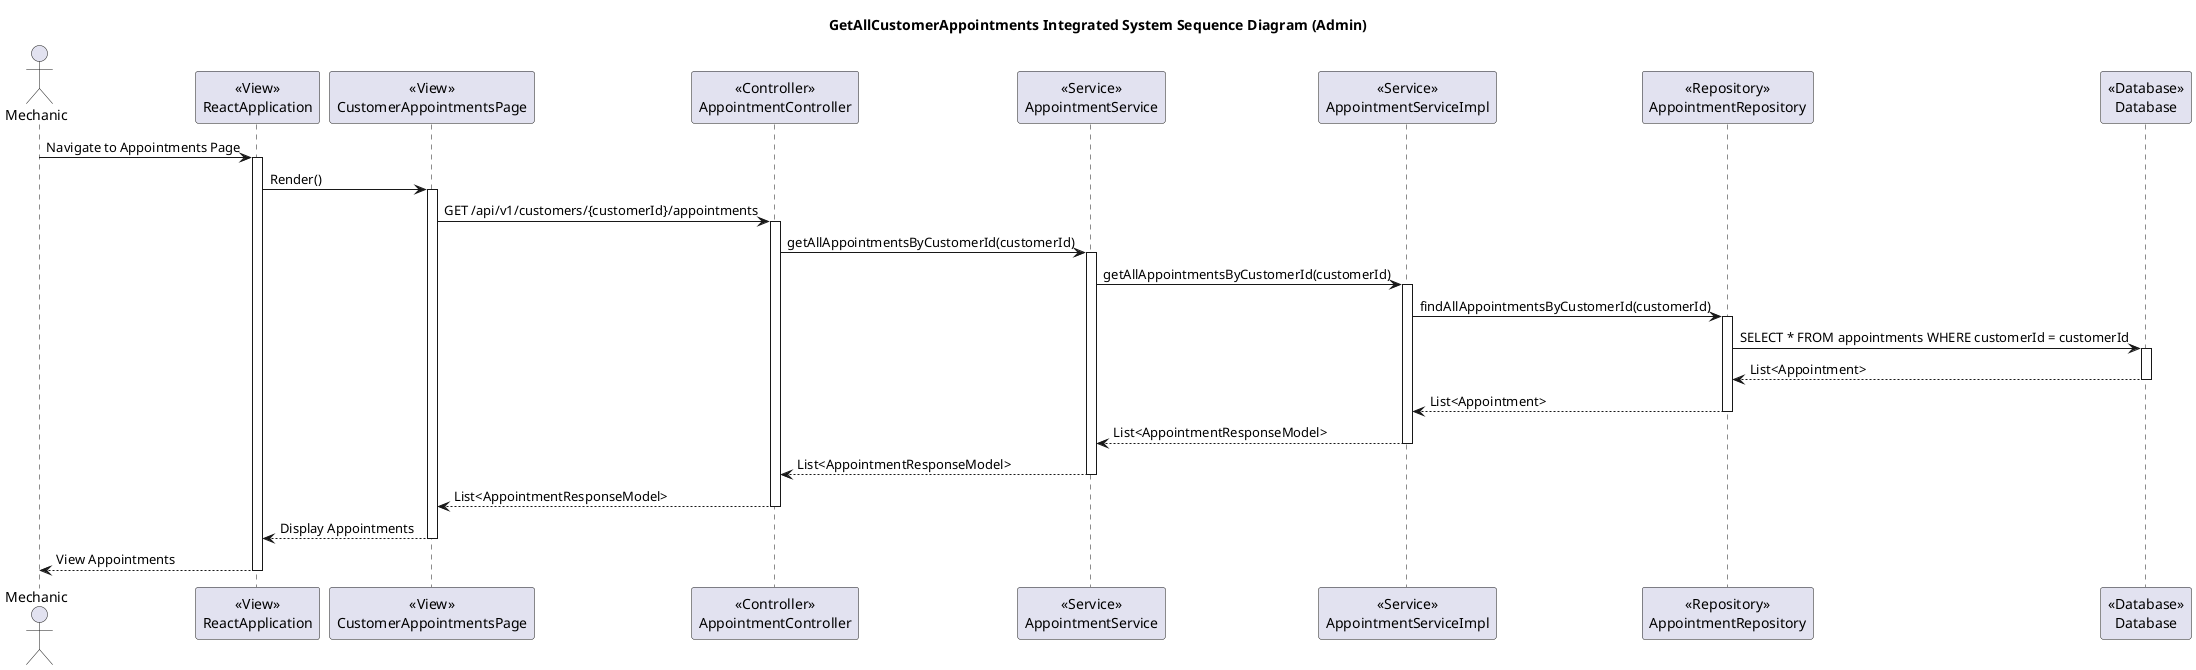 @startuml
title GetAllCustomerAppointments Integrated System Sequence Diagram (Admin)

actor Mechanic

participant ReactApplication as "<<View>>\nReactApplication"
participant CustomerAppointmentsPage as "<<View>>\nCustomerAppointmentsPage"
participant AppointmentController as "<<Controller>>\nAppointmentController"
participant AppointmentService as "<<Service>>\nAppointmentService"
participant AppointmentServiceImpl as "<<Service>>\nAppointmentServiceImpl"
participant AppointmentRepository as "<<Repository>>\nAppointmentRepository"
participant Database as "<<Database>>\nDatabase"

Mechanic -> ReactApplication: Navigate to Appointments Page
activate ReactApplication

ReactApplication -> CustomerAppointmentsPage: Render()
activate CustomerAppointmentsPage

CustomerAppointmentsPage -> AppointmentController: GET /api/v1/customers/{customerId}/appointments
activate AppointmentController

AppointmentController -> AppointmentService: getAllAppointmentsByCustomerId(customerId)
activate AppointmentService

AppointmentService -> AppointmentServiceImpl: getAllAppointmentsByCustomerId(customerId)
activate AppointmentServiceImpl

AppointmentServiceImpl -> AppointmentRepository: findAllAppointmentsByCustomerId(customerId)
activate AppointmentRepository

AppointmentRepository -> Database: SELECT * FROM appointments WHERE customerId = customerId
activate Database

Database --> AppointmentRepository: List<Appointment>
deactivate Database

AppointmentRepository --> AppointmentServiceImpl: List<Appointment>
deactivate AppointmentRepository

AppointmentServiceImpl --> AppointmentService: List<AppointmentResponseModel>
deactivate AppointmentServiceImpl

AppointmentService --> AppointmentController: List<AppointmentResponseModel>
deactivate AppointmentService

AppointmentController --> CustomerAppointmentsPage: List<AppointmentResponseModel>
deactivate AppointmentController

CustomerAppointmentsPage --> ReactApplication: Display Appointments
deactivate CustomerAppointmentsPage

ReactApplication --> Mechanic: View Appointments
deactivate ReactApplication

@enduml
